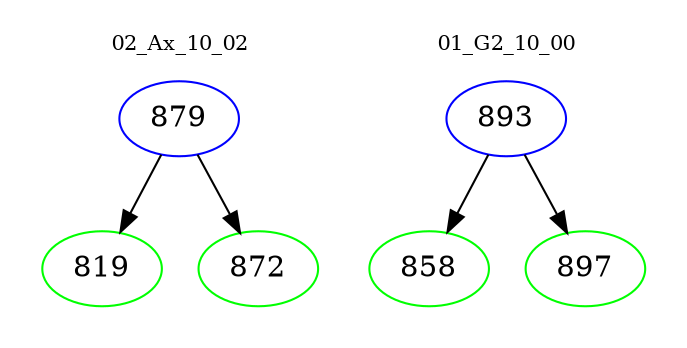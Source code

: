 digraph{
subgraph cluster_0 {
color = white
label = "02_Ax_10_02";
fontsize=10;
T0_879 [label="879", color="blue"]
T0_879 -> T0_819 [color="black"]
T0_819 [label="819", color="green"]
T0_879 -> T0_872 [color="black"]
T0_872 [label="872", color="green"]
}
subgraph cluster_1 {
color = white
label = "01_G2_10_00";
fontsize=10;
T1_893 [label="893", color="blue"]
T1_893 -> T1_858 [color="black"]
T1_858 [label="858", color="green"]
T1_893 -> T1_897 [color="black"]
T1_897 [label="897", color="green"]
}
}
